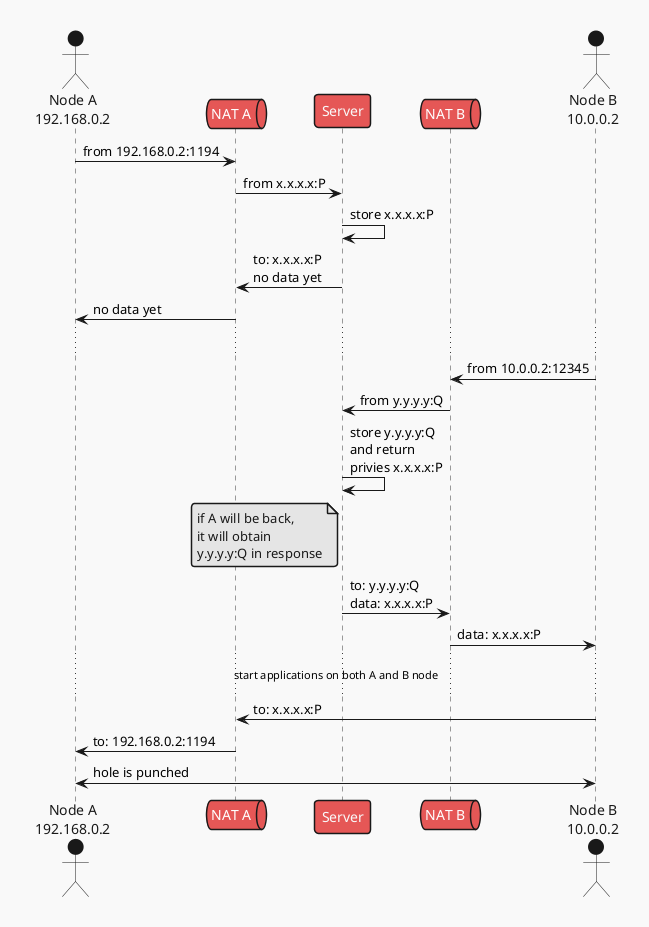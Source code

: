 @startuml
!theme mars
' !theme materia
' !theme mimeograph
' !theme plain
' !theme toy
<style>
root {
  Margin 30
}
</style>

actor "Node A\n192.168.0.2" as A
queue "NAT A" as NA
participant "Server" as C
queue "NAT B" as NB
actor "Node B\n10.0.0.2" as B

A -> NA: from 192.168.0.2:1194
NA -> C: from x.x.x.x:P
C -> C: store x.x.x.x:P
NA <- C: to: x.x.x.x:P\nno data yet
A <- NA: no data yet

...

B -> NB: from 10.0.0.2:12345
NB -> C: from y.y.y.y:Q
C -> C: store y.y.y.y:Q\nand return\nprivies x.x.x.x:P
note left C
if A will be back,
it will obtain
y.y.y.y:Q in response
end note
NB <- C: to: y.y.y.y:Q\ndata: x.x.x.x:P
B <- NB: data: x.x.x.x:P

... start applications on both A and B node ...

B -> NA: to: x.x.x.x:P
NA -> A: to: 192.168.0.2:1194
A <-> B: hole is punched

@enduml
